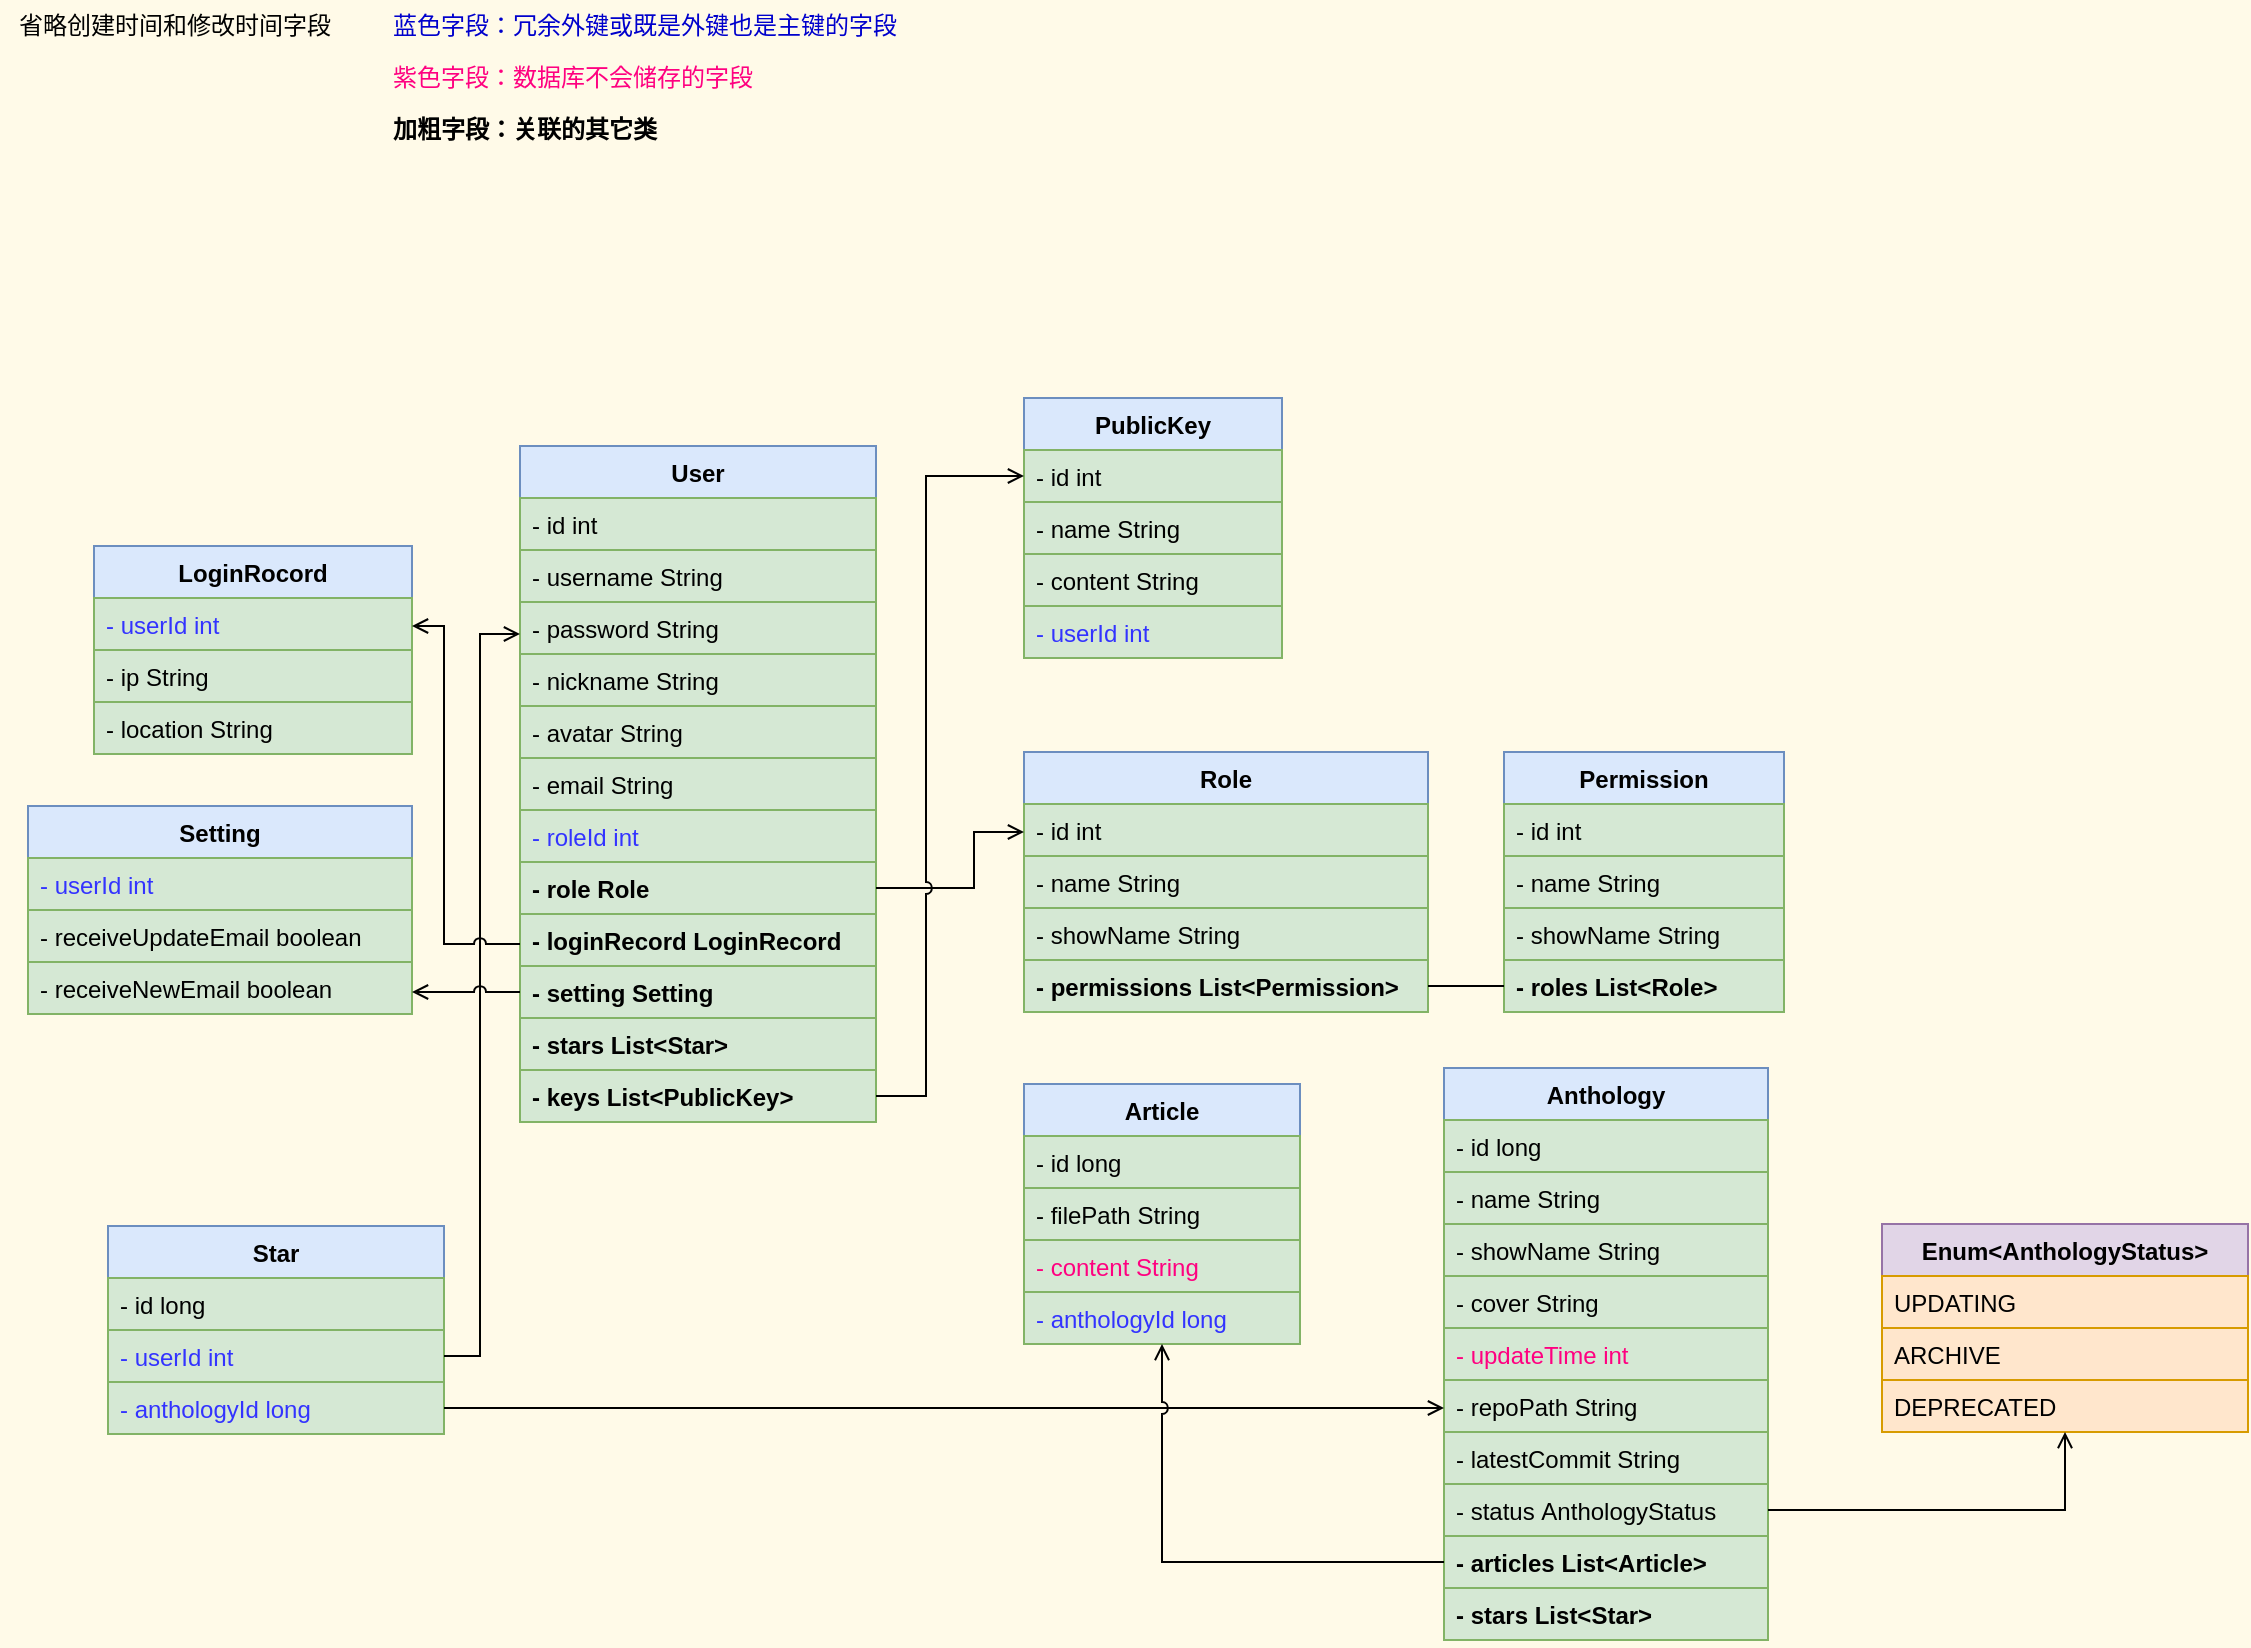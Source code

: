 <mxfile compressed="true" version="24.7.5" pages="2"><diagram id="wILxJ-nRCRIIZ3_zf6oz" name="Java类图"><mxGraphModel dx="1219" dy="878" grid="0" gridSize="10" guides="1" tooltips="1" connect="1" arrows="1" fold="1" page="0" pageScale="1" pageWidth="827" pageHeight="1169" background="#FFFAE8" math="0" shadow="0"><root><mxCell id="0"/><mxCell id="1" parent="0"/><mxCell id="WRO1GQqFH-MKX0ff_sbG-9" value="User" style="swimlane;fontStyle=1;align=center;verticalAlign=top;childLayout=stackLayout;horizontal=1;startSize=26;horizontalStack=0;resizeParent=1;resizeParentMax=0;resizeLast=0;collapsible=1;marginBottom=0;fillColor=#dae8fc;strokeColor=#6c8ebf;" parent="1" vertex="1"><mxGeometry x="249" y="126" width="178" height="338" as="geometry"/></mxCell><mxCell id="WRO1GQqFH-MKX0ff_sbG-10" value="- id int" style="text;strokeColor=#82b366;fillColor=#d5e8d4;align=left;verticalAlign=top;spacingLeft=4;spacingRight=4;overflow=hidden;rotatable=0;points=[[0,0.5],[1,0.5]];portConstraint=eastwest;" parent="WRO1GQqFH-MKX0ff_sbG-9" vertex="1"><mxGeometry y="26" width="178" height="26" as="geometry"/></mxCell><mxCell id="WRO1GQqFH-MKX0ff_sbG-12" value="- username String" style="text;strokeColor=#82b366;fillColor=#d5e8d4;align=left;verticalAlign=top;spacingLeft=4;spacingRight=4;overflow=hidden;rotatable=0;points=[[0,0.5],[1,0.5]];portConstraint=eastwest;" parent="WRO1GQqFH-MKX0ff_sbG-9" vertex="1"><mxGeometry y="52" width="178" height="26" as="geometry"/></mxCell><mxCell id="EvGXJdS2gnssmOcRnPen-53" value="- password String" style="text;strokeColor=#82b366;fillColor=#d5e8d4;align=left;verticalAlign=top;spacingLeft=4;spacingRight=4;overflow=hidden;rotatable=0;points=[[0,0.5],[1,0.5]];portConstraint=eastwest;" parent="WRO1GQqFH-MKX0ff_sbG-9" vertex="1"><mxGeometry y="78" width="178" height="26" as="geometry"/></mxCell><mxCell id="WRO1GQqFH-MKX0ff_sbG-14" value="- nickname String" style="text;strokeColor=#82b366;fillColor=#d5e8d4;align=left;verticalAlign=top;spacingLeft=4;spacingRight=4;overflow=hidden;rotatable=0;points=[[0,0.5],[1,0.5]];portConstraint=eastwest;" parent="WRO1GQqFH-MKX0ff_sbG-9" vertex="1"><mxGeometry y="104" width="178" height="26" as="geometry"/></mxCell><mxCell id="WRO1GQqFH-MKX0ff_sbG-13" value="- avatar String" style="text;strokeColor=#82b366;fillColor=#d5e8d4;align=left;verticalAlign=top;spacingLeft=4;spacingRight=4;overflow=hidden;rotatable=0;points=[[0,0.5],[1,0.5]];portConstraint=eastwest;" parent="WRO1GQqFH-MKX0ff_sbG-9" vertex="1"><mxGeometry y="130" width="178" height="26" as="geometry"/></mxCell><mxCell id="EvGXJdS2gnssmOcRnPen-19" value="- email String" style="text;strokeColor=#82b366;fillColor=#d5e8d4;align=left;verticalAlign=top;spacingLeft=4;spacingRight=4;overflow=hidden;rotatable=0;points=[[0,0.5],[1,0.5]];portConstraint=eastwest;" parent="WRO1GQqFH-MKX0ff_sbG-9" vertex="1"><mxGeometry y="156" width="178" height="26" as="geometry"/></mxCell><mxCell id="KLJNdqRSE8lyybEIYf_4-9" value="- roleId int" style="text;strokeColor=#82b366;fillColor=#d5e8d4;align=left;verticalAlign=top;spacingLeft=4;spacingRight=4;overflow=hidden;rotatable=0;points=[[0,0.5],[1,0.5]];portConstraint=eastwest;fontColor=#3333FF;" parent="WRO1GQqFH-MKX0ff_sbG-9" vertex="1"><mxGeometry y="182" width="178" height="26" as="geometry"/></mxCell><mxCell id="WRO1GQqFH-MKX0ff_sbG-15" value="- role Role" style="text;strokeColor=#82b366;fillColor=#d5e8d4;align=left;verticalAlign=top;spacingLeft=4;spacingRight=4;overflow=hidden;rotatable=0;points=[[0,0.5],[1,0.5]];portConstraint=eastwest;fontStyle=1" parent="WRO1GQqFH-MKX0ff_sbG-9" vertex="1"><mxGeometry y="208" width="178" height="26" as="geometry"/></mxCell><mxCell id="KLJNdqRSE8lyybEIYf_4-7" value="- loginRecord LoginRecord" style="text;strokeColor=#82b366;fillColor=#d5e8d4;align=left;verticalAlign=top;spacingLeft=4;spacingRight=4;overflow=hidden;rotatable=0;points=[[0,0.5],[1,0.5]];portConstraint=eastwest;fontStyle=1" parent="WRO1GQqFH-MKX0ff_sbG-9" vertex="1"><mxGeometry y="234" width="178" height="26" as="geometry"/></mxCell><mxCell id="-3vvD8Rm2TfHry4j1YMg-6" value="- setting Setting" style="text;strokeColor=#82b366;fillColor=#d5e8d4;align=left;verticalAlign=top;spacingLeft=4;spacingRight=4;overflow=hidden;rotatable=0;points=[[0,0.5],[1,0.5]];portConstraint=eastwest;fontStyle=1" parent="WRO1GQqFH-MKX0ff_sbG-9" vertex="1"><mxGeometry y="260" width="178" height="26" as="geometry"/></mxCell><mxCell id="KLJNdqRSE8lyybEIYf_4-10" value="- stars List&lt;Star&gt;" style="text;strokeColor=#82b366;fillColor=#d5e8d4;align=left;verticalAlign=top;spacingLeft=4;spacingRight=4;overflow=hidden;rotatable=0;points=[[0,0.5],[1,0.5]];portConstraint=eastwest;fontStyle=1" parent="WRO1GQqFH-MKX0ff_sbG-9" vertex="1"><mxGeometry y="286" width="178" height="26" as="geometry"/></mxCell><mxCell id="Ed-mFehh7UW_au2QXCKi-1" value="- keys List&lt;PublicKey&gt;" style="text;strokeColor=#82b366;fillColor=#d5e8d4;align=left;verticalAlign=top;spacingLeft=4;spacingRight=4;overflow=hidden;rotatable=0;points=[[0,0.5],[1,0.5]];portConstraint=eastwest;fontStyle=1" parent="WRO1GQqFH-MKX0ff_sbG-9" vertex="1"><mxGeometry y="312" width="178" height="26" as="geometry"/></mxCell><mxCell id="EvGXJdS2gnssmOcRnPen-2" value="Role" style="swimlane;fontStyle=1;align=center;verticalAlign=top;childLayout=stackLayout;horizontal=1;startSize=26;horizontalStack=0;resizeParent=1;resizeParentMax=0;resizeLast=0;collapsible=1;marginBottom=0;fillColor=#dae8fc;strokeColor=#6c8ebf;fontColor=#000000;" parent="1" vertex="1"><mxGeometry x="501" y="279" width="202" height="130" as="geometry"/></mxCell><mxCell id="EvGXJdS2gnssmOcRnPen-3" value="- id int" style="text;strokeColor=#82b366;fillColor=#d5e8d4;align=left;verticalAlign=top;spacingLeft=4;spacingRight=4;overflow=hidden;rotatable=0;points=[[0,0.5],[1,0.5]];portConstraint=eastwest;fontColor=#000000;" parent="EvGXJdS2gnssmOcRnPen-2" vertex="1"><mxGeometry y="26" width="202" height="26" as="geometry"/></mxCell><mxCell id="EvGXJdS2gnssmOcRnPen-4" value="- name String" style="text;strokeColor=#82b366;fillColor=#d5e8d4;align=left;verticalAlign=top;spacingLeft=4;spacingRight=4;overflow=hidden;rotatable=0;points=[[0,0.5],[1,0.5]];portConstraint=eastwest;fontColor=#000000;" parent="EvGXJdS2gnssmOcRnPen-2" vertex="1"><mxGeometry y="52" width="202" height="26" as="geometry"/></mxCell><mxCell id="2Uml_MnLq0i4C8X55gZZ-1" value="- showName String" style="text;strokeColor=#82b366;fillColor=#d5e8d4;align=left;verticalAlign=top;spacingLeft=4;spacingRight=4;overflow=hidden;rotatable=0;points=[[0,0.5],[1,0.5]];portConstraint=eastwest;fontColor=#000000;" parent="EvGXJdS2gnssmOcRnPen-2" vertex="1"><mxGeometry y="78" width="202" height="26" as="geometry"/></mxCell><mxCell id="EvGXJdS2gnssmOcRnPen-16" value="- permissions List&lt;Permission&gt;" style="text;strokeColor=#82b366;fillColor=#d5e8d4;align=left;verticalAlign=top;spacingLeft=4;spacingRight=4;overflow=hidden;rotatable=0;points=[[0,0.5],[1,0.5]];portConstraint=eastwest;fontColor=#000000;fontStyle=1" parent="EvGXJdS2gnssmOcRnPen-2" vertex="1"><mxGeometry y="104" width="202" height="26" as="geometry"/></mxCell><mxCell id="EvGXJdS2gnssmOcRnPen-9" value="Permission" style="swimlane;fontStyle=1;align=center;verticalAlign=top;childLayout=stackLayout;horizontal=1;startSize=26;horizontalStack=0;resizeParent=1;resizeParentMax=0;resizeLast=0;collapsible=1;marginBottom=0;fillColor=#dae8fc;strokeColor=#6c8ebf;fontColor=#000000;" parent="1" vertex="1"><mxGeometry x="741" y="279" width="140" height="130" as="geometry"/></mxCell><mxCell id="EvGXJdS2gnssmOcRnPen-10" value="- id int" style="text;strokeColor=#82b366;fillColor=#d5e8d4;align=left;verticalAlign=top;spacingLeft=4;spacingRight=4;overflow=hidden;rotatable=0;points=[[0,0.5],[1,0.5]];portConstraint=eastwest;fontColor=#000000;" parent="EvGXJdS2gnssmOcRnPen-9" vertex="1"><mxGeometry y="26" width="140" height="26" as="geometry"/></mxCell><mxCell id="EvGXJdS2gnssmOcRnPen-11" value="- name String" style="text;strokeColor=#82b366;fillColor=#d5e8d4;align=left;verticalAlign=top;spacingLeft=4;spacingRight=4;overflow=hidden;rotatable=0;points=[[0,0.5],[1,0.5]];portConstraint=eastwest;fontColor=#000000;" parent="EvGXJdS2gnssmOcRnPen-9" vertex="1"><mxGeometry y="52" width="140" height="26" as="geometry"/></mxCell><mxCell id="2Uml_MnLq0i4C8X55gZZ-2" value="- showName String" style="text;strokeColor=#82b366;fillColor=#d5e8d4;align=left;verticalAlign=top;spacingLeft=4;spacingRight=4;overflow=hidden;rotatable=0;points=[[0,0.5],[1,0.5]];portConstraint=eastwest;fontColor=#000000;" parent="EvGXJdS2gnssmOcRnPen-9" vertex="1"><mxGeometry y="78" width="140" height="26" as="geometry"/></mxCell><mxCell id="EvGXJdS2gnssmOcRnPen-14" value="- roles List&lt;Role&gt;" style="text;strokeColor=#82b366;fillColor=#d5e8d4;align=left;verticalAlign=top;spacingLeft=4;spacingRight=4;overflow=hidden;rotatable=0;points=[[0,0.5],[1,0.5]];portConstraint=eastwest;fontColor=#000000;fontStyle=1" parent="EvGXJdS2gnssmOcRnPen-9" vertex="1"><mxGeometry y="104" width="140" height="26" as="geometry"/></mxCell><mxCell id="EvGXJdS2gnssmOcRnPen-17" style="edgeStyle=orthogonalEdgeStyle;rounded=0;orthogonalLoop=1;jettySize=auto;html=1;exitX=1;exitY=0.5;exitDx=0;exitDy=0;strokeColor=#000000;endArrow=open;endFill=0;" parent="1" source="WRO1GQqFH-MKX0ff_sbG-15" target="EvGXJdS2gnssmOcRnPen-2" edge="1"><mxGeometry relative="1" as="geometry"><Array as="points"><mxPoint x="476" y="347"/><mxPoint x="476" y="319"/></Array></mxGeometry></mxCell><mxCell id="EvGXJdS2gnssmOcRnPen-18" style="edgeStyle=orthogonalEdgeStyle;rounded=0;orthogonalLoop=1;jettySize=auto;html=1;endArrow=none;endFill=0;fontColor=#000000;strokeColor=#000000;" parent="1" source="EvGXJdS2gnssmOcRnPen-16" target="EvGXJdS2gnssmOcRnPen-14" edge="1"><mxGeometry relative="1" as="geometry"><Array as="points"/></mxGeometry></mxCell><mxCell id="EvGXJdS2gnssmOcRnPen-20" value="Article" style="swimlane;fontStyle=1;align=center;verticalAlign=top;childLayout=stackLayout;horizontal=1;startSize=26;horizontalStack=0;resizeParent=1;resizeParentMax=0;resizeLast=0;collapsible=1;marginBottom=0;fillColor=#dae8fc;strokeColor=#6c8ebf;fontColor=#000000;" parent="1" vertex="1"><mxGeometry x="501" y="445" width="138" height="130" as="geometry"/></mxCell><mxCell id="EvGXJdS2gnssmOcRnPen-21" value="- id long" style="text;strokeColor=#82b366;fillColor=#d5e8d4;align=left;verticalAlign=top;spacingLeft=4;spacingRight=4;overflow=hidden;rotatable=0;points=[[0,0.5],[1,0.5]];portConstraint=eastwest;fontColor=#000000;" parent="EvGXJdS2gnssmOcRnPen-20" vertex="1"><mxGeometry y="26" width="138" height="26" as="geometry"/></mxCell><mxCell id="EvGXJdS2gnssmOcRnPen-29" value="- filePath String" style="text;strokeColor=#82b366;fillColor=#d5e8d4;align=left;verticalAlign=top;spacingLeft=4;spacingRight=4;overflow=hidden;rotatable=0;points=[[0,0.5],[1,0.5]];portConstraint=eastwest;fontColor=#000000;" parent="EvGXJdS2gnssmOcRnPen-20" vertex="1"><mxGeometry y="52" width="138" height="26" as="geometry"/></mxCell><mxCell id="EvGXJdS2gnssmOcRnPen-54" value="- content String" style="text;strokeColor=#82b366;fillColor=#d5e8d4;align=left;verticalAlign=top;spacingLeft=4;spacingRight=4;overflow=hidden;rotatable=0;points=[[0,0.5],[1,0.5]];portConstraint=eastwest;fontColor=#FF0080;" parent="EvGXJdS2gnssmOcRnPen-20" vertex="1"><mxGeometry y="78" width="138" height="26" as="geometry"/></mxCell><mxCell id="KLJNdqRSE8lyybEIYf_4-14" value="- anthologyId long" style="text;strokeColor=#82b366;fillColor=#d5e8d4;align=left;verticalAlign=top;spacingLeft=4;spacingRight=4;overflow=hidden;rotatable=0;points=[[0,0.5],[1,0.5]];portConstraint=eastwest;fontColor=#3333FF;" parent="EvGXJdS2gnssmOcRnPen-20" vertex="1"><mxGeometry y="104" width="138" height="26" as="geometry"/></mxCell><mxCell id="EvGXJdS2gnssmOcRnPen-31" value="Anthology" style="swimlane;fontStyle=1;align=center;verticalAlign=top;childLayout=stackLayout;horizontal=1;startSize=26;horizontalStack=0;resizeParent=1;resizeParentMax=0;resizeLast=0;collapsible=1;marginBottom=0;fillColor=#dae8fc;strokeColor=#6c8ebf;fontColor=#000000;" parent="1" vertex="1"><mxGeometry x="711" y="437" width="162" height="286" as="geometry"/></mxCell><mxCell id="EvGXJdS2gnssmOcRnPen-32" value="- id long" style="text;strokeColor=#82b366;fillColor=#d5e8d4;align=left;verticalAlign=top;spacingLeft=4;spacingRight=4;overflow=hidden;rotatable=0;points=[[0,0.5],[1,0.5]];portConstraint=eastwest;fontColor=#000000;" parent="EvGXJdS2gnssmOcRnPen-31" vertex="1"><mxGeometry y="26" width="162" height="26" as="geometry"/></mxCell><mxCell id="EvGXJdS2gnssmOcRnPen-33" value="- name String" style="text;strokeColor=#82b366;fillColor=#d5e8d4;align=left;verticalAlign=top;spacingLeft=4;spacingRight=4;overflow=hidden;rotatable=0;points=[[0,0.5],[1,0.5]];portConstraint=eastwest;fontColor=#000000;" parent="EvGXJdS2gnssmOcRnPen-31" vertex="1"><mxGeometry y="52" width="162" height="26" as="geometry"/></mxCell><mxCell id="NV3eIGNlk2f-MBtnMCLc-1" value="- showName String" style="text;strokeColor=#82b366;fillColor=#d5e8d4;align=left;verticalAlign=top;spacingLeft=4;spacingRight=4;overflow=hidden;rotatable=0;points=[[0,0.5],[1,0.5]];portConstraint=eastwest;fontColor=#000000;" parent="EvGXJdS2gnssmOcRnPen-31" vertex="1"><mxGeometry y="78" width="162" height="26" as="geometry"/></mxCell><mxCell id="iXWzoQddc1kPVXcZnfXH-1" value="- cover String" style="text;strokeColor=#82b366;fillColor=#d5e8d4;align=left;verticalAlign=top;spacingLeft=4;spacingRight=4;overflow=hidden;rotatable=0;points=[[0,0.5],[1,0.5]];portConstraint=eastwest;fontColor=#000000;" parent="EvGXJdS2gnssmOcRnPen-31" vertex="1"><mxGeometry y="104" width="162" height="26" as="geometry"/></mxCell><mxCell id="INj5p5lKH3iqRu2ESQi--1" value="- updateTime int" style="text;strokeColor=#82b366;fillColor=#d5e8d4;align=left;verticalAlign=top;spacingLeft=4;spacingRight=4;overflow=hidden;rotatable=0;points=[[0,0.5],[1,0.5]];portConstraint=eastwest;fontColor=#FF0080;" parent="EvGXJdS2gnssmOcRnPen-31" vertex="1"><mxGeometry y="130" width="162" height="26" as="geometry"/></mxCell><mxCell id="EvGXJdS2gnssmOcRnPen-34" value="- repoPath String" style="text;strokeColor=#82b366;fillColor=#d5e8d4;align=left;verticalAlign=top;spacingLeft=4;spacingRight=4;overflow=hidden;rotatable=0;points=[[0,0.5],[1,0.5]];portConstraint=eastwest;fontColor=#000000;" parent="EvGXJdS2gnssmOcRnPen-31" vertex="1"><mxGeometry y="156" width="162" height="26" as="geometry"/></mxCell><mxCell id="EvGXJdS2gnssmOcRnPen-35" value="- latestCommit String" style="text;strokeColor=#82b366;fillColor=#d5e8d4;align=left;verticalAlign=top;spacingLeft=4;spacingRight=4;overflow=hidden;rotatable=0;points=[[0,0.5],[1,0.5]];portConstraint=eastwest;fontColor=#000000;" parent="EvGXJdS2gnssmOcRnPen-31" vertex="1"><mxGeometry y="182" width="162" height="26" as="geometry"/></mxCell><mxCell id="jPBst0sOSOhjtiy_MQ_L-12" value="- status AnthologyStatus" style="text;strokeColor=#82b366;fillColor=#d5e8d4;align=left;verticalAlign=top;spacingLeft=4;spacingRight=4;overflow=hidden;rotatable=0;points=[[0,0.5],[1,0.5]];portConstraint=eastwest;fontColor=#000000;" parent="EvGXJdS2gnssmOcRnPen-31" vertex="1"><mxGeometry y="208" width="162" height="26" as="geometry"/></mxCell><mxCell id="KLJNdqRSE8lyybEIYf_4-12" value="- articles List&lt;Article&gt;" style="text;strokeColor=#82b366;fillColor=#d5e8d4;align=left;verticalAlign=top;spacingLeft=4;spacingRight=4;overflow=hidden;rotatable=0;points=[[0,0.5],[1,0.5]];portConstraint=eastwest;fontColor=#000000;fontStyle=1" parent="EvGXJdS2gnssmOcRnPen-31" vertex="1"><mxGeometry y="234" width="162" height="26" as="geometry"/></mxCell><mxCell id="4aae1YD0zZjsip9Nwrtk-1" value="- stars List&lt;Star&gt;" style="text;strokeColor=#82b366;fillColor=#d5e8d4;align=left;verticalAlign=top;spacingLeft=4;spacingRight=4;overflow=hidden;rotatable=0;points=[[0,0.5],[1,0.5]];portConstraint=eastwest;fontStyle=1" vertex="1" parent="EvGXJdS2gnssmOcRnPen-31"><mxGeometry y="260" width="162" height="26" as="geometry"/></mxCell><mxCell id="WLKRW--15k-EWWXqYnvJ-45" value="PublicKey" style="swimlane;fontStyle=1;align=center;verticalAlign=top;childLayout=stackLayout;horizontal=1;startSize=26;horizontalStack=0;resizeParent=1;resizeParentMax=0;resizeLast=0;collapsible=1;marginBottom=0;fillColor=#dae8fc;strokeColor=#6c8ebf;fontColor=#000000;" parent="1" vertex="1"><mxGeometry x="501" y="102" width="129" height="130" as="geometry"/></mxCell><mxCell id="zAWUf8UN9SUxEkpiSUoT-4" value="- id int" style="text;strokeColor=#82b366;fillColor=#d5e8d4;align=left;verticalAlign=top;spacingLeft=4;spacingRight=4;overflow=hidden;rotatable=0;points=[[0,0.5],[1,0.5]];portConstraint=eastwest;fontColor=#000000;" parent="WLKRW--15k-EWWXqYnvJ-45" vertex="1"><mxGeometry y="26" width="129" height="26" as="geometry"/></mxCell><mxCell id="XgzPMvWezWXq5Q7b9kTN-1" value="- name String" style="text;strokeColor=#82b366;fillColor=#d5e8d4;align=left;verticalAlign=top;spacingLeft=4;spacingRight=4;overflow=hidden;rotatable=0;points=[[0,0.5],[1,0.5]];portConstraint=eastwest;fontColor=#000000;" vertex="1" parent="WLKRW--15k-EWWXqYnvJ-45"><mxGeometry y="52" width="129" height="26" as="geometry"/></mxCell><mxCell id="WLKRW--15k-EWWXqYnvJ-50" value="- content String" style="text;strokeColor=#82b366;fillColor=#d5e8d4;align=left;verticalAlign=top;spacingLeft=4;spacingRight=4;overflow=hidden;rotatable=0;points=[[0,0.5],[1,0.5]];portConstraint=eastwest;fontColor=#000000;" parent="WLKRW--15k-EWWXqYnvJ-45" vertex="1"><mxGeometry y="78" width="129" height="26" as="geometry"/></mxCell><mxCell id="WLKRW--15k-EWWXqYnvJ-46" value="- userId int" style="text;strokeColor=#82b366;fillColor=#d5e8d4;align=left;verticalAlign=top;spacingLeft=4;spacingRight=4;overflow=hidden;rotatable=0;points=[[0,0.5],[1,0.5]];portConstraint=eastwest;fontColor=#3333FF;" parent="WLKRW--15k-EWWXqYnvJ-45" vertex="1"><mxGeometry y="104" width="129" height="26" as="geometry"/></mxCell><mxCell id="S6ZEdvKxkXjEGz55FUWK-1" value="Star" style="swimlane;fontStyle=1;align=center;verticalAlign=top;childLayout=stackLayout;horizontal=1;startSize=26;horizontalStack=0;resizeParent=1;resizeParentMax=0;resizeLast=0;collapsible=1;marginBottom=0;fillColor=#dae8fc;strokeColor=#6c8ebf;" parent="1" vertex="1"><mxGeometry x="43" y="516" width="168" height="104" as="geometry"/></mxCell><mxCell id="S6ZEdvKxkXjEGz55FUWK-2" value="- id long" style="text;strokeColor=#82b366;fillColor=#d5e8d4;align=left;verticalAlign=top;spacingLeft=4;spacingRight=4;overflow=hidden;rotatable=0;points=[[0,0.5],[1,0.5]];portConstraint=eastwest;" parent="S6ZEdvKxkXjEGz55FUWK-1" vertex="1"><mxGeometry y="26" width="168" height="26" as="geometry"/></mxCell><mxCell id="S6ZEdvKxkXjEGz55FUWK-3" value="- userId int" style="text;strokeColor=#82b366;fillColor=#d5e8d4;align=left;verticalAlign=top;spacingLeft=4;spacingRight=4;overflow=hidden;rotatable=0;points=[[0,0.5],[1,0.5]];portConstraint=eastwest;fontColor=#3333FF;" parent="S6ZEdvKxkXjEGz55FUWK-1" vertex="1"><mxGeometry y="52" width="168" height="26" as="geometry"/></mxCell><mxCell id="S6ZEdvKxkXjEGz55FUWK-6" value="- anthologyId long" style="text;strokeColor=#82b366;fillColor=#d5e8d4;align=left;verticalAlign=top;spacingLeft=4;spacingRight=4;overflow=hidden;rotatable=0;points=[[0,0.5],[1,0.5]];portConstraint=eastwest;fontColor=#3333FF;" parent="S6ZEdvKxkXjEGz55FUWK-1" vertex="1"><mxGeometry y="78" width="168" height="26" as="geometry"/></mxCell><mxCell id="S6ZEdvKxkXjEGz55FUWK-7" style="edgeStyle=orthogonalEdgeStyle;rounded=0;orthogonalLoop=1;jettySize=auto;html=1;exitX=1;exitY=0.5;exitDx=0;exitDy=0;strokeColor=#000000;fontColor=#000000;endArrow=open;endFill=0;jumpStyle=arc;" parent="1" source="S6ZEdvKxkXjEGz55FUWK-3" target="WRO1GQqFH-MKX0ff_sbG-9" edge="1"><mxGeometry relative="1" as="geometry"><Array as="points"><mxPoint x="229" y="581"/><mxPoint x="229" y="220"/></Array></mxGeometry></mxCell><mxCell id="S6ZEdvKxkXjEGz55FUWK-8" style="edgeStyle=orthogonalEdgeStyle;rounded=0;orthogonalLoop=1;jettySize=auto;html=1;exitX=1;exitY=0.5;exitDx=0;exitDy=0;strokeColor=#000000;endArrow=open;endFill=0;" parent="1" source="S6ZEdvKxkXjEGz55FUWK-6" target="EvGXJdS2gnssmOcRnPen-31" edge="1"><mxGeometry relative="1" as="geometry"><Array as="points"><mxPoint x="561" y="607"/><mxPoint x="561" y="607"/></Array></mxGeometry></mxCell><mxCell id="-3vvD8Rm2TfHry4j1YMg-2" value="Setting" style="swimlane;fontStyle=1;align=center;verticalAlign=top;childLayout=stackLayout;horizontal=1;startSize=26;horizontalStack=0;resizeParent=1;resizeParentMax=0;resizeLast=0;collapsible=1;marginBottom=0;fillColor=#dae8fc;strokeColor=#6c8ebf;" parent="1" vertex="1"><mxGeometry x="3" y="306" width="192" height="104" as="geometry"/></mxCell><mxCell id="-3vvD8Rm2TfHry4j1YMg-3" value="- userId int" style="text;strokeColor=#82b366;fillColor=#d5e8d4;align=left;verticalAlign=top;spacingLeft=4;spacingRight=4;overflow=hidden;rotatable=0;points=[[0,0.5],[1,0.5]];portConstraint=eastwest;fontColor=#3333FF;" parent="-3vvD8Rm2TfHry4j1YMg-2" vertex="1"><mxGeometry y="26" width="192" height="26" as="geometry"/></mxCell><mxCell id="-3vvD8Rm2TfHry4j1YMg-8" value="- receiveUpdateEmail boolean" style="text;strokeColor=#82b366;fillColor=#d5e8d4;align=left;verticalAlign=top;spacingLeft=4;spacingRight=4;overflow=hidden;rotatable=0;points=[[0,0.5],[1,0.5]];portConstraint=eastwest;" parent="-3vvD8Rm2TfHry4j1YMg-2" vertex="1"><mxGeometry y="52" width="192" height="26" as="geometry"/></mxCell><mxCell id="k8gp6Hoa-KS5ZbWZ8qMf-1" value="- receiveNewEmail boolean" style="text;strokeColor=#82b366;fillColor=#d5e8d4;align=left;verticalAlign=top;spacingLeft=4;spacingRight=4;overflow=hidden;rotatable=0;points=[[0,0.5],[1,0.5]];portConstraint=eastwest;" parent="-3vvD8Rm2TfHry4j1YMg-2" vertex="1"><mxGeometry y="78" width="192" height="26" as="geometry"/></mxCell><mxCell id="-3vvD8Rm2TfHry4j1YMg-7" style="edgeStyle=orthogonalEdgeStyle;rounded=0;orthogonalLoop=1;jettySize=auto;html=1;strokeColor=#000000;endArrow=open;endFill=0;jumpStyle=arc;" parent="1" source="-3vvD8Rm2TfHry4j1YMg-6" target="-3vvD8Rm2TfHry4j1YMg-2" edge="1"><mxGeometry relative="1" as="geometry"><Array as="points"><mxPoint x="206" y="399"/><mxPoint x="206" y="399"/></Array></mxGeometry></mxCell><mxCell id="jPBst0sOSOhjtiy_MQ_L-6" value="Enum&lt;AnthologyStatus&gt;" style="swimlane;fontStyle=1;align=center;verticalAlign=top;childLayout=stackLayout;horizontal=1;startSize=26;horizontalStack=0;resizeParent=1;resizeParentMax=0;resizeLast=0;collapsible=1;marginBottom=0;fillColor=#e1d5e7;strokeColor=#9673a6;" parent="1" vertex="1"><mxGeometry x="930" y="515" width="183" height="104" as="geometry"/></mxCell><mxCell id="jPBst0sOSOhjtiy_MQ_L-9" value="UPDATING" style="text;strokeColor=#d79b00;fillColor=#ffe6cc;align=left;verticalAlign=top;spacingLeft=4;spacingRight=4;overflow=hidden;rotatable=0;points=[[0,0.5],[1,0.5]];portConstraint=eastwest;" parent="jPBst0sOSOhjtiy_MQ_L-6" vertex="1"><mxGeometry y="26" width="183" height="26" as="geometry"/></mxCell><mxCell id="jPBst0sOSOhjtiy_MQ_L-10" value="ARCHIVE" style="text;strokeColor=#d79b00;fillColor=#ffe6cc;align=left;verticalAlign=top;spacingLeft=4;spacingRight=4;overflow=hidden;rotatable=0;points=[[0,0.5],[1,0.5]];portConstraint=eastwest;" parent="jPBst0sOSOhjtiy_MQ_L-6" vertex="1"><mxGeometry y="52" width="183" height="26" as="geometry"/></mxCell><mxCell id="jPBst0sOSOhjtiy_MQ_L-11" value="DEPRECATED" style="text;strokeColor=#d79b00;fillColor=#ffe6cc;align=left;verticalAlign=top;spacingLeft=4;spacingRight=4;overflow=hidden;rotatable=0;points=[[0,0.5],[1,0.5]];portConstraint=eastwest;" parent="jPBst0sOSOhjtiy_MQ_L-6" vertex="1"><mxGeometry y="78" width="183" height="26" as="geometry"/></mxCell><mxCell id="7d5ItSO3eI78gVAEE1Ik-1" value="&lt;font color=&quot;#0000cc&quot;&gt;蓝色字段：冗余外键或既是外键也是主键的字段&lt;/font&gt;" style="text;html=1;align=center;verticalAlign=middle;resizable=0;points=[];autosize=1;strokeColor=none;fillColor=none;fontColor=#FF66B3;" parent="1" vertex="1"><mxGeometry x="176" y="-97" width="270" height="26" as="geometry"/></mxCell><mxCell id="7d5ItSO3eI78gVAEE1Ik-2" style="edgeStyle=orthogonalEdgeStyle;rounded=0;orthogonalLoop=1;jettySize=auto;html=1;endArrow=open;endFill=0;" parent="1" source="jPBst0sOSOhjtiy_MQ_L-12" target="jPBst0sOSOhjtiy_MQ_L-6" edge="1"><mxGeometry relative="1" as="geometry"/></mxCell><mxCell id="zAWUf8UN9SUxEkpiSUoT-1" value="&lt;font&gt;紫色字段：数据库不会储存的字段&lt;/font&gt;" style="text;html=1;align=center;verticalAlign=middle;resizable=0;points=[];autosize=1;strokeColor=none;fillColor=none;fontColor=#FF0080;" parent="1" vertex="1"><mxGeometry x="176" y="-71" width="198" height="26" as="geometry"/></mxCell><mxCell id="zAWUf8UN9SUxEkpiSUoT-2" value="&lt;font&gt;省略创建时间和修改时间字段&lt;/font&gt;" style="text;html=1;align=center;verticalAlign=middle;resizable=0;points=[];autosize=1;strokeColor=none;fillColor=none;fontColor=#000000;" parent="1" vertex="1"><mxGeometry x="-11" y="-97" width="174" height="26" as="geometry"/></mxCell><mxCell id="zAWUf8UN9SUxEkpiSUoT-3" value="&lt;font&gt;加粗字段：关联的其它类&lt;/font&gt;" style="text;html=1;align=center;verticalAlign=middle;resizable=0;points=[];autosize=1;strokeColor=none;fillColor=none;fontColor=#000000;fontStyle=1" parent="1" vertex="1"><mxGeometry x="176" y="-45" width="150" height="26" as="geometry"/></mxCell><mxCell id="KLJNdqRSE8lyybEIYf_4-3" value="LoginRocord" style="swimlane;fontStyle=1;align=center;verticalAlign=top;childLayout=stackLayout;horizontal=1;startSize=26;horizontalStack=0;resizeParent=1;resizeParentMax=0;resizeLast=0;collapsible=1;marginBottom=0;fillColor=#dae8fc;strokeColor=#6c8ebf;" parent="1" vertex="1"><mxGeometry x="36" y="176" width="159" height="104" as="geometry"/></mxCell><mxCell id="KLJNdqRSE8lyybEIYf_4-4" value="- userId int" style="text;strokeColor=#82b366;fillColor=#d5e8d4;align=left;verticalAlign=top;spacingLeft=4;spacingRight=4;overflow=hidden;rotatable=0;points=[[0,0.5],[1,0.5]];portConstraint=eastwest;fontColor=#3333FF;" parent="KLJNdqRSE8lyybEIYf_4-3" vertex="1"><mxGeometry y="26" width="159" height="26" as="geometry"/></mxCell><mxCell id="KLJNdqRSE8lyybEIYf_4-5" value="- ip String" style="text;strokeColor=#82b366;fillColor=#d5e8d4;align=left;verticalAlign=top;spacingLeft=4;spacingRight=4;overflow=hidden;rotatable=0;points=[[0,0.5],[1,0.5]];portConstraint=eastwest;" parent="KLJNdqRSE8lyybEIYf_4-3" vertex="1"><mxGeometry y="52" width="159" height="26" as="geometry"/></mxCell><mxCell id="KLJNdqRSE8lyybEIYf_4-6" value="- location String" style="text;strokeColor=#82b366;fillColor=#d5e8d4;align=left;verticalAlign=top;spacingLeft=4;spacingRight=4;overflow=hidden;rotatable=0;points=[[0,0.5],[1,0.5]];portConstraint=eastwest;" parent="KLJNdqRSE8lyybEIYf_4-3" vertex="1"><mxGeometry y="78" width="159" height="26" as="geometry"/></mxCell><mxCell id="KLJNdqRSE8lyybEIYf_4-8" style="edgeStyle=orthogonalEdgeStyle;shape=connector;rounded=0;jumpStyle=arc;orthogonalLoop=1;jettySize=auto;html=1;strokeColor=default;align=center;verticalAlign=middle;fontFamily=Helvetica;fontSize=11;fontColor=default;labelBackgroundColor=default;endArrow=open;endFill=0;" parent="1" source="KLJNdqRSE8lyybEIYf_4-7" target="KLJNdqRSE8lyybEIYf_4-3" edge="1"><mxGeometry relative="1" as="geometry"><Array as="points"><mxPoint x="211" y="375"/><mxPoint x="211" y="216"/></Array></mxGeometry></mxCell><mxCell id="KLJNdqRSE8lyybEIYf_4-13" style="edgeStyle=orthogonalEdgeStyle;shape=connector;rounded=0;jumpStyle=arc;orthogonalLoop=1;jettySize=auto;html=1;strokeColor=default;align=center;verticalAlign=middle;fontFamily=Helvetica;fontSize=11;fontColor=default;labelBackgroundColor=default;endArrow=open;endFill=0;" parent="1" source="KLJNdqRSE8lyybEIYf_4-12" target="EvGXJdS2gnssmOcRnPen-20" edge="1"><mxGeometry relative="1" as="geometry"/></mxCell><mxCell id="Ed-mFehh7UW_au2QXCKi-2" style="edgeStyle=orthogonalEdgeStyle;shape=connector;rounded=0;jumpStyle=arc;orthogonalLoop=1;jettySize=auto;html=1;strokeColor=default;align=center;verticalAlign=middle;fontFamily=Helvetica;fontSize=11;fontColor=default;labelBackgroundColor=default;endArrow=open;endFill=0;" parent="1" source="Ed-mFehh7UW_au2QXCKi-1" target="WLKRW--15k-EWWXqYnvJ-45" edge="1"><mxGeometry relative="1" as="geometry"><Array as="points"><mxPoint x="452" y="451"/><mxPoint x="452" y="141"/></Array></mxGeometry></mxCell></root></mxGraphModel></diagram><diagram id="JHanxzREZH7IJ0J7ykRV" name="数据库"><mxGraphModel dx="1834" dy="1236" grid="0" gridSize="10" guides="1" tooltips="1" connect="1" arrows="1" fold="1" page="0" pageScale="1" pageWidth="827" pageHeight="1169" background="#E3FFFC" math="0" shadow="0"><root><mxCell id="0"/><mxCell id="1" parent="0"/><mxCell id="LYIgKGGrVmpGQKhspQbY-1" value="user" style="swimlane;fontStyle=1;align=center;verticalAlign=top;childLayout=stackLayout;horizontal=1;startSize=26;horizontalStack=0;resizeParent=1;resizeParentMax=0;resizeLast=0;collapsible=1;marginBottom=0;fillColor=#e1d5e7;strokeColor=#000000;fontColor=#000000;" parent="1" vertex="1"><mxGeometry x="333" y="43" width="186" height="208" as="geometry"/></mxCell><mxCell id="LYIgKGGrVmpGQKhspQbY-2" value="- id int" style="text;strokeColor=#000000;fillColor=#fff2cc;align=left;verticalAlign=top;spacingLeft=4;spacingRight=4;overflow=hidden;rotatable=0;points=[[0,0.5],[1,0.5]];portConstraint=eastwest;fontColor=#000000;fontStyle=1" parent="LYIgKGGrVmpGQKhspQbY-1" vertex="1"><mxGeometry y="26" width="186" height="26" as="geometry"/></mxCell><mxCell id="LYIgKGGrVmpGQKhspQbY-3" value="- username varchar(16)" style="text;strokeColor=#000000;fillColor=#fff2cc;align=left;verticalAlign=top;spacingLeft=4;spacingRight=4;overflow=hidden;rotatable=0;points=[[0,0.5],[1,0.5]];portConstraint=eastwest;fontColor=#000000;" parent="LYIgKGGrVmpGQKhspQbY-1" vertex="1"><mxGeometry y="52" width="186" height="26" as="geometry"/></mxCell><mxCell id="LYIgKGGrVmpGQKhspQbY-4" value="- password varchar(64)" style="text;strokeColor=#000000;fillColor=#fff2cc;align=left;verticalAlign=top;spacingLeft=4;spacingRight=4;overflow=hidden;rotatable=0;points=[[0,0.5],[1,0.5]];portConstraint=eastwest;fontColor=#000000;" parent="LYIgKGGrVmpGQKhspQbY-1" vertex="1"><mxGeometry y="78" width="186" height="26" as="geometry"/></mxCell><mxCell id="LYIgKGGrVmpGQKhspQbY-5" value="- nickname varchar(32)" style="text;strokeColor=#000000;fillColor=#fff2cc;align=left;verticalAlign=top;spacingLeft=4;spacingRight=4;overflow=hidden;rotatable=0;points=[[0,0.5],[1,0.5]];portConstraint=eastwest;fontColor=#000000;" parent="LYIgKGGrVmpGQKhspQbY-1" vertex="1"><mxGeometry y="104" width="186" height="26" as="geometry"/></mxCell><mxCell id="LYIgKGGrVmpGQKhspQbY-6" value="- avatar varchar(1024)" style="text;strokeColor=#000000;fillColor=#fff2cc;align=left;verticalAlign=top;spacingLeft=4;spacingRight=4;overflow=hidden;rotatable=0;points=[[0,0.5],[1,0.5]];portConstraint=eastwest;fontColor=#000000;" parent="LYIgKGGrVmpGQKhspQbY-1" vertex="1"><mxGeometry y="130" width="186" height="26" as="geometry"/></mxCell><mxCell id="LYIgKGGrVmpGQKhspQbY-7" value="- email varchar(64)" style="text;strokeColor=#000000;fillColor=#fff2cc;align=left;verticalAlign=top;spacingLeft=4;spacingRight=4;overflow=hidden;rotatable=0;points=[[0,0.5],[1,0.5]];portConstraint=eastwest;fontColor=#000000;" parent="LYIgKGGrVmpGQKhspQbY-1" vertex="1"><mxGeometry y="156" width="186" height="26" as="geometry"/></mxCell><mxCell id="LYIgKGGrVmpGQKhspQbY-8" value="- role_id int" style="text;strokeColor=#000000;fillColor=#fff2cc;align=left;verticalAlign=top;spacingLeft=4;spacingRight=4;overflow=hidden;rotatable=0;points=[[0,0.5],[1,0.5]];portConstraint=eastwest;fontColor=#3333FF;" parent="LYIgKGGrVmpGQKhspQbY-1" vertex="1"><mxGeometry y="182" width="186" height="26" as="geometry"/></mxCell><mxCell id="r5CsMy7z81uoZ2NrsNFu-1" value="role" style="swimlane;fontStyle=1;align=center;verticalAlign=top;childLayout=stackLayout;horizontal=1;startSize=26;horizontalStack=0;resizeParent=1;resizeParentMax=0;resizeLast=0;collapsible=1;marginBottom=0;fillColor=#e1d5e7;strokeColor=#000000;fontColor=#000000;" parent="1" vertex="1"><mxGeometry x="562" y="25" width="160" height="104" as="geometry"/></mxCell><mxCell id="r5CsMy7z81uoZ2NrsNFu-2" value="- id int" style="text;strokeColor=#000000;fillColor=#fff2cc;align=left;verticalAlign=top;spacingLeft=4;spacingRight=4;overflow=hidden;rotatable=0;points=[[0,0.5],[1,0.5]];portConstraint=eastwest;fontColor=#000000;fontStyle=1" parent="r5CsMy7z81uoZ2NrsNFu-1" vertex="1"><mxGeometry y="26" width="160" height="26" as="geometry"/></mxCell><mxCell id="r5CsMy7z81uoZ2NrsNFu-3" value="- name varchar(32)" style="text;strokeColor=#000000;fillColor=#fff2cc;align=left;verticalAlign=top;spacingLeft=4;spacingRight=4;overflow=hidden;rotatable=0;points=[[0,0.5],[1,0.5]];portConstraint=eastwest;fontColor=#000000;" parent="r5CsMy7z81uoZ2NrsNFu-1" vertex="1"><mxGeometry y="52" width="160" height="26" as="geometry"/></mxCell><mxCell id="Ego-QDA6eMyUf-UU13vf-1" value="- show_name varchar(32)" style="text;strokeColor=#000000;fillColor=#fff2cc;align=left;verticalAlign=top;spacingLeft=4;spacingRight=4;overflow=hidden;rotatable=0;points=[[0,0.5],[1,0.5]];portConstraint=eastwest;fontColor=#000000;" parent="r5CsMy7z81uoZ2NrsNFu-1" vertex="1"><mxGeometry y="78" width="160" height="26" as="geometry"/></mxCell><mxCell id="r5CsMy7z81uoZ2NrsNFu-9" value="permission" style="swimlane;fontStyle=1;align=center;verticalAlign=top;childLayout=stackLayout;horizontal=1;startSize=26;horizontalStack=0;resizeParent=1;resizeParentMax=0;resizeLast=0;collapsible=1;marginBottom=0;fillColor=#e1d5e7;strokeColor=#000000;fontColor=#000000;" parent="1" vertex="1"><mxGeometry x="924" y="22" width="162" height="104" as="geometry"/></mxCell><mxCell id="r5CsMy7z81uoZ2NrsNFu-10" value="- id int" style="text;strokeColor=#000000;fillColor=#fff2cc;align=left;verticalAlign=top;spacingLeft=4;spacingRight=4;overflow=hidden;rotatable=0;points=[[0,0.5],[1,0.5]];portConstraint=eastwest;fontColor=#000000;fontStyle=1" parent="r5CsMy7z81uoZ2NrsNFu-9" vertex="1"><mxGeometry y="26" width="162" height="26" as="geometry"/></mxCell><mxCell id="r5CsMy7z81uoZ2NrsNFu-11" value="- name varchar(32)" style="text;strokeColor=#000000;fillColor=#fff2cc;align=left;verticalAlign=top;spacingLeft=4;spacingRight=4;overflow=hidden;rotatable=0;points=[[0,0.5],[1,0.5]];portConstraint=eastwest;fontColor=#000000;" parent="r5CsMy7z81uoZ2NrsNFu-9" vertex="1"><mxGeometry y="52" width="162" height="26" as="geometry"/></mxCell><mxCell id="Ego-QDA6eMyUf-UU13vf-2" value="- show_name varchar(32)" style="text;strokeColor=#000000;fillColor=#fff2cc;align=left;verticalAlign=top;spacingLeft=4;spacingRight=4;overflow=hidden;rotatable=0;points=[[0,0.5],[1,0.5]];portConstraint=eastwest;fontColor=#000000;" parent="r5CsMy7z81uoZ2NrsNFu-9" vertex="1"><mxGeometry y="78" width="162" height="26" as="geometry"/></mxCell><mxCell id="r5CsMy7z81uoZ2NrsNFu-12" value="role_permission" style="swimlane;fontStyle=1;align=center;verticalAlign=top;childLayout=stackLayout;horizontal=1;startSize=26;horizontalStack=0;resizeParent=1;resizeParentMax=0;resizeLast=0;collapsible=1;marginBottom=0;fillColor=#f8cecc;strokeColor=#000000;fontColor=#000000;" parent="1" vertex="1"><mxGeometry x="757" y="25" width="129" height="78" as="geometry"/></mxCell><mxCell id="r5CsMy7z81uoZ2NrsNFu-13" value="- role_id int" style="text;strokeColor=#000000;fillColor=#d5e8d4;align=left;verticalAlign=top;spacingLeft=4;spacingRight=4;overflow=hidden;rotatable=0;points=[[0,0.5],[1,0.5]];portConstraint=eastwest;fontColor=#FF0080;" parent="r5CsMy7z81uoZ2NrsNFu-12" vertex="1"><mxGeometry y="26" width="129" height="26" as="geometry"/></mxCell><mxCell id="r5CsMy7z81uoZ2NrsNFu-14" value="- permission_id int" style="text;strokeColor=#000000;fillColor=#d5e8d4;align=left;verticalAlign=top;spacingLeft=4;spacingRight=4;overflow=hidden;rotatable=0;points=[[0,0.5],[1,0.5]];portConstraint=eastwest;fontColor=#FF0080;" parent="r5CsMy7z81uoZ2NrsNFu-12" vertex="1"><mxGeometry y="52" width="129" height="26" as="geometry"/></mxCell><mxCell id="r5CsMy7z81uoZ2NrsNFu-17" style="edgeStyle=orthogonalEdgeStyle;rounded=0;orthogonalLoop=1;jettySize=auto;html=1;exitX=1;exitY=0.5;exitDx=0;exitDy=0;fontColor=#000000;endArrow=open;endFill=0;strokeColor=#000000;" parent="1" source="LYIgKGGrVmpGQKhspQbY-8" target="r5CsMy7z81uoZ2NrsNFu-2" edge="1"><mxGeometry relative="1" as="geometry"><Array as="points"><mxPoint x="541" y="244"/><mxPoint x="541" y="64"/></Array></mxGeometry></mxCell><mxCell id="r5CsMy7z81uoZ2NrsNFu-18" value="public_key" style="swimlane;fontStyle=1;align=center;verticalAlign=top;childLayout=stackLayout;horizontal=1;startSize=26;horizontalStack=0;resizeParent=1;resizeParentMax=0;resizeLast=0;collapsible=1;marginBottom=0;fillColor=#e1d5e7;strokeColor=#000000;fontColor=#000000;" parent="1" vertex="1"><mxGeometry x="89" y="194" width="152" height="130" as="geometry"/></mxCell><mxCell id="QGEhd7yUsRbz-mSxt5Jf-1" value="- id int" style="text;strokeColor=#000000;fillColor=#fff2cc;align=left;verticalAlign=top;spacingLeft=4;spacingRight=4;overflow=hidden;rotatable=0;points=[[0,0.5],[1,0.5]];portConstraint=eastwest;fontColor=#000000;fontStyle=1" parent="r5CsMy7z81uoZ2NrsNFu-18" vertex="1"><mxGeometry y="26" width="152" height="26" as="geometry"/></mxCell><mxCell id="B8Od35100DSWqHO2PMak-1" value="- name varchar(16)" style="text;strokeColor=#000000;fillColor=#fff2cc;align=left;verticalAlign=top;spacingLeft=4;spacingRight=4;overflow=hidden;rotatable=0;points=[[0,0.5],[1,0.5]];portConstraint=eastwest;fontColor=#000000;" parent="r5CsMy7z81uoZ2NrsNFu-18" vertex="1"><mxGeometry y="52" width="152" height="26" as="geometry"/></mxCell><mxCell id="VRDM8QAA5_BZaeT1sZUb-2" value="- content varchar(1024)" style="text;strokeColor=#000000;fillColor=#fff2cc;align=left;verticalAlign=top;spacingLeft=4;spacingRight=4;overflow=hidden;rotatable=0;points=[[0,0.5],[1,0.5]];portConstraint=eastwest;fontColor=#000000;" parent="r5CsMy7z81uoZ2NrsNFu-18" vertex="1"><mxGeometry y="78" width="152" height="26" as="geometry"/></mxCell><mxCell id="r5CsMy7z81uoZ2NrsNFu-21" value="- user_id int" style="text;strokeColor=#000000;fillColor=#fff2cc;align=left;verticalAlign=top;spacingLeft=4;spacingRight=4;overflow=hidden;rotatable=0;points=[[0,0.5],[1,0.5]];portConstraint=eastwest;fontColor=#3333FF;" parent="r5CsMy7z81uoZ2NrsNFu-18" vertex="1"><mxGeometry y="104" width="152" height="26" as="geometry"/></mxCell><mxCell id="r5CsMy7z81uoZ2NrsNFu-24" value="article" style="swimlane;fontStyle=1;align=center;verticalAlign=top;childLayout=stackLayout;horizontal=1;startSize=26;horizontalStack=0;resizeParent=1;resizeParentMax=0;resizeLast=0;collapsible=1;marginBottom=0;fillColor=#e1d5e7;strokeColor=#000000;fontColor=#000000;" parent="1" vertex="1"><mxGeometry x="331" y="332" width="163" height="104" as="geometry"/></mxCell><mxCell id="r5CsMy7z81uoZ2NrsNFu-25" value="- id bigint" style="text;strokeColor=#000000;fillColor=#fff2cc;align=left;verticalAlign=top;spacingLeft=4;spacingRight=4;overflow=hidden;rotatable=0;points=[[0,0.5],[1,0.5]];portConstraint=eastwest;fontColor=#000000;fontStyle=1" parent="r5CsMy7z81uoZ2NrsNFu-24" vertex="1"><mxGeometry y="26" width="163" height="26" as="geometry"/></mxCell><mxCell id="r5CsMy7z81uoZ2NrsNFu-26" value="- file_path varchar(2048)" style="text;strokeColor=#000000;fillColor=#fff2cc;align=left;verticalAlign=top;spacingLeft=4;spacingRight=4;overflow=hidden;rotatable=0;points=[[0,0.5],[1,0.5]];portConstraint=eastwest;fontColor=#000000;" parent="r5CsMy7z81uoZ2NrsNFu-24" vertex="1"><mxGeometry y="52" width="163" height="26" as="geometry"/></mxCell><mxCell id="r5CsMy7z81uoZ2NrsNFu-27" value="- anthology_id bigint" style="text;strokeColor=#000000;fillColor=#fff2cc;align=left;verticalAlign=top;spacingLeft=4;spacingRight=4;overflow=hidden;rotatable=0;points=[[0,0.5],[1,0.5]];portConstraint=eastwest;fontColor=#3333FF;" parent="r5CsMy7z81uoZ2NrsNFu-24" vertex="1"><mxGeometry y="78" width="163" height="26" as="geometry"/></mxCell><mxCell id="r5CsMy7z81uoZ2NrsNFu-28" value="anthology" style="swimlane;fontStyle=1;align=center;verticalAlign=top;childLayout=stackLayout;horizontal=1;startSize=26;horizontalStack=0;resizeParent=1;resizeParentMax=0;resizeLast=0;collapsible=1;marginBottom=0;fillColor=#e1d5e7;strokeColor=#000000;fontColor=#000000;" parent="1" vertex="1"><mxGeometry x="562" y="280" width="188" height="208" as="geometry"/></mxCell><mxCell id="r5CsMy7z81uoZ2NrsNFu-29" value="- id bigint" style="text;strokeColor=#000000;fillColor=#fff2cc;align=left;verticalAlign=top;spacingLeft=4;spacingRight=4;overflow=hidden;rotatable=0;points=[[0,0.5],[1,0.5]];portConstraint=eastwest;fontColor=#000000;fontStyle=1" parent="r5CsMy7z81uoZ2NrsNFu-28" vertex="1"><mxGeometry y="26" width="188" height="26" as="geometry"/></mxCell><mxCell id="r5CsMy7z81uoZ2NrsNFu-33" value="- name varchar(64)" style="text;strokeColor=#000000;fillColor=#fff2cc;align=left;verticalAlign=top;spacingLeft=4;spacingRight=4;overflow=hidden;rotatable=0;points=[[0,0.5],[1,0.5]];portConstraint=eastwest;fontColor=#000000;" parent="r5CsMy7z81uoZ2NrsNFu-28" vertex="1"><mxGeometry y="52" width="188" height="26" as="geometry"/></mxCell><mxCell id="KTrHuUMu-7FGgshHTW_8-1" value="- show_name varchar(64)" style="text;strokeColor=#000000;fillColor=#fff2cc;align=left;verticalAlign=top;spacingLeft=4;spacingRight=4;overflow=hidden;rotatable=0;points=[[0,0.5],[1,0.5]];portConstraint=eastwest;fontColor=#000000;" parent="r5CsMy7z81uoZ2NrsNFu-28" vertex="1"><mxGeometry y="78" width="188" height="26" as="geometry"/></mxCell><mxCell id="s-O_5oLlW_M4nHjRaqBY-1" value="- cover varchar(1024)" style="text;strokeColor=#000000;fillColor=#fff2cc;align=left;verticalAlign=top;spacingLeft=4;spacingRight=4;overflow=hidden;rotatable=0;points=[[0,0.5],[1,0.5]];portConstraint=eastwest;fontColor=#000000;" parent="r5CsMy7z81uoZ2NrsNFu-28" vertex="1"><mxGeometry y="104" width="188" height="26" as="geometry"/></mxCell><mxCell id="r5CsMy7z81uoZ2NrsNFu-30" value="- repo_path varchar(2048)" style="text;strokeColor=#000000;fillColor=#fff2cc;align=left;verticalAlign=top;spacingLeft=4;spacingRight=4;overflow=hidden;rotatable=0;points=[[0,0.5],[1,0.5]];portConstraint=eastwest;fontColor=#000000;" parent="r5CsMy7z81uoZ2NrsNFu-28" vertex="1"><mxGeometry y="130" width="188" height="26" as="geometry"/></mxCell><mxCell id="r5CsMy7z81uoZ2NrsNFu-31" value="- latest_commit varchar(48)" style="text;strokeColor=#000000;fillColor=#fff2cc;align=left;verticalAlign=top;spacingLeft=4;spacingRight=4;overflow=hidden;rotatable=0;points=[[0,0.5],[1,0.5]];portConstraint=eastwest;fontColor=#000000;" parent="r5CsMy7z81uoZ2NrsNFu-28" vertex="1"><mxGeometry y="156" width="188" height="26" as="geometry"/></mxCell><mxCell id="TbZUTFiTLWZAqR40VXbw-1" value="- status varchar(12)" style="text;strokeColor=#000000;fillColor=#fff2cc;align=left;verticalAlign=top;spacingLeft=4;spacingRight=4;overflow=hidden;rotatable=0;points=[[0,0.5],[1,0.5]];portConstraint=eastwest;fontColor=#000000;" parent="r5CsMy7z81uoZ2NrsNFu-28" vertex="1"><mxGeometry y="182" width="188" height="26" as="geometry"/></mxCell><mxCell id="r5CsMy7z81uoZ2NrsNFu-32" style="edgeStyle=orthogonalEdgeStyle;rounded=0;orthogonalLoop=1;jettySize=auto;html=1;exitX=1;exitY=0.5;exitDx=0;exitDy=0;fontColor=#000000;endArrow=open;endFill=0;strokeColor=#000000;" parent="1" source="r5CsMy7z81uoZ2NrsNFu-27" target="r5CsMy7z81uoZ2NrsNFu-28" edge="1"><mxGeometry relative="1" as="geometry"><Array as="points"><mxPoint x="544" y="423"/><mxPoint x="544" y="423"/></Array></mxGeometry></mxCell><mxCell id="WJaGrRt8w3W83KqoRpix-1" style="edgeStyle=orthogonalEdgeStyle;rounded=0;orthogonalLoop=1;jettySize=auto;html=1;exitX=0;exitY=0.5;exitDx=0;exitDy=0;fontColor=#000000;strokeColor=#000000;endArrow=open;endFill=0;" parent="1" source="r5CsMy7z81uoZ2NrsNFu-13" target="r5CsMy7z81uoZ2NrsNFu-1" edge="1"><mxGeometry relative="1" as="geometry"><Array as="points"><mxPoint x="731" y="64"/><mxPoint x="731" y="64"/></Array></mxGeometry></mxCell><mxCell id="WJaGrRt8w3W83KqoRpix-2" style="edgeStyle=orthogonalEdgeStyle;rounded=0;orthogonalLoop=1;jettySize=auto;html=1;exitX=1;exitY=0.5;exitDx=0;exitDy=0;fontColor=#000000;strokeColor=#000000;endArrow=open;endFill=0;" parent="1" source="r5CsMy7z81uoZ2NrsNFu-14" target="r5CsMy7z81uoZ2NrsNFu-9" edge="1"><mxGeometry relative="1" as="geometry"><Array as="points"><mxPoint x="903" y="90"/><mxPoint x="903" y="90"/></Array></mxGeometry></mxCell><mxCell id="LULFnapiilHGDdqN_mxW-1" value="star" style="swimlane;fontStyle=1;align=center;verticalAlign=top;childLayout=stackLayout;horizontal=1;startSize=26;horizontalStack=0;resizeParent=1;resizeParentMax=0;resizeLast=0;collapsible=1;marginBottom=0;fillColor=#e1d5e7;strokeColor=#000000;fontColor=#000000;" parent="1" vertex="1"><mxGeometry x="93" y="381" width="144" height="104" as="geometry"/></mxCell><mxCell id="LULFnapiilHGDdqN_mxW-2" value="- id bigint" style="text;strokeColor=#000000;fillColor=#fff2cc;align=left;verticalAlign=top;spacingLeft=4;spacingRight=4;overflow=hidden;rotatable=0;points=[[0,0.5],[1,0.5]];portConstraint=eastwest;fontColor=#000000;fontStyle=1" parent="LULFnapiilHGDdqN_mxW-1" vertex="1"><mxGeometry y="26" width="144" height="26" as="geometry"/></mxCell><mxCell id="LULFnapiilHGDdqN_mxW-3" value="- user_id int" style="text;strokeColor=#000000;fillColor=#fff2cc;align=left;verticalAlign=top;spacingLeft=4;spacingRight=4;overflow=hidden;rotatable=0;points=[[0,0.5],[1,0.5]];portConstraint=eastwest;fontColor=#3333FF;" parent="LULFnapiilHGDdqN_mxW-1" vertex="1"><mxGeometry y="52" width="144" height="26" as="geometry"/></mxCell><mxCell id="LULFnapiilHGDdqN_mxW-4" value="- anthology_id bigint" style="text;strokeColor=#000000;fillColor=#fff2cc;align=left;verticalAlign=top;spacingLeft=4;spacingRight=4;overflow=hidden;rotatable=0;points=[[0,0.5],[1,0.5]];portConstraint=eastwest;fontColor=#3333FF;" parent="LULFnapiilHGDdqN_mxW-1" vertex="1"><mxGeometry y="78" width="144" height="26" as="geometry"/></mxCell><mxCell id="pq91Jy5J1E7uNbLlEQXV-1" style="edgeStyle=orthogonalEdgeStyle;rounded=0;orthogonalLoop=1;jettySize=auto;html=1;exitX=1;exitY=0.5;exitDx=0;exitDy=0;fontColor=#000000;strokeColor=#000000;endArrow=open;endFill=0;jumpStyle=arc;" parent="1" source="LULFnapiilHGDdqN_mxW-3" target="LYIgKGGrVmpGQKhspQbY-1" edge="1"><mxGeometry relative="1" as="geometry"><Array as="points"><mxPoint x="288" y="446"/><mxPoint x="288" y="88"/></Array></mxGeometry></mxCell><mxCell id="pq91Jy5J1E7uNbLlEQXV-2" style="edgeStyle=orthogonalEdgeStyle;rounded=0;orthogonalLoop=1;jettySize=auto;html=1;exitX=1;exitY=0.5;exitDx=0;exitDy=0;fontColor=#000000;strokeColor=#000000;endArrow=open;endFill=0;" parent="1" source="LULFnapiilHGDdqN_mxW-4" target="r5CsMy7z81uoZ2NrsNFu-28" edge="1"><mxGeometry relative="1" as="geometry"><Array as="points"><mxPoint x="552" y="472"/><mxPoint x="552" y="472"/></Array><mxPoint x="563" y="321" as="targetPoint"/></mxGeometry></mxCell><mxCell id="lyT776YgW-n8Oia0sy9f-1" value="setting" style="swimlane;fontStyle=1;align=center;verticalAlign=top;childLayout=stackLayout;horizontal=1;startSize=26;horizontalStack=0;resizeParent=1;resizeParentMax=0;resizeLast=0;collapsible=1;marginBottom=0;fillColor=#e1d5e7;strokeColor=#000000;fontColor=#000000;" parent="1" vertex="1"><mxGeometry x="617" y="156" width="193" height="104" as="geometry"/></mxCell><mxCell id="lyT776YgW-n8Oia0sy9f-2" value="- user_id int" style="text;strokeColor=#000000;fillColor=#fff2cc;align=left;verticalAlign=top;spacingLeft=4;spacingRight=4;overflow=hidden;rotatable=0;points=[[0,0.5],[1,0.5]];portConstraint=eastwest;fontColor=#FF0080;" parent="lyT776YgW-n8Oia0sy9f-1" vertex="1"><mxGeometry y="26" width="193" height="26" as="geometry"/></mxCell><mxCell id="lyT776YgW-n8Oia0sy9f-3" value="- receive_update_email boolean" style="text;strokeColor=#000000;fillColor=#fff2cc;align=left;verticalAlign=top;spacingLeft=4;spacingRight=4;overflow=hidden;rotatable=0;points=[[0,0.5],[1,0.5]];portConstraint=eastwest;fontColor=#000000;" parent="lyT776YgW-n8Oia0sy9f-1" vertex="1"><mxGeometry y="52" width="193" height="26" as="geometry"/></mxCell><mxCell id="2QhBzB8ul4_WfwsetrQa-1" value="- receive_new_email boolean" style="text;strokeColor=#000000;fillColor=#fff2cc;align=left;verticalAlign=top;spacingLeft=4;spacingRight=4;overflow=hidden;rotatable=0;points=[[0,0.5],[1,0.5]];portConstraint=eastwest;fontColor=#000000;" parent="lyT776YgW-n8Oia0sy9f-1" vertex="1"><mxGeometry y="78" width="193" height="26" as="geometry"/></mxCell><mxCell id="EJY_vBSMd195-OV5weEk-1" value="system_setting" style="swimlane;fontStyle=1;align=center;verticalAlign=top;childLayout=stackLayout;horizontal=1;startSize=26;horizontalStack=0;resizeParent=1;resizeParentMax=0;resizeLast=0;collapsible=1;marginBottom=0;fillColor=#e1d5e7;strokeColor=#000000;fontColor=#000000;" parent="1" vertex="1"><mxGeometry x="805" y="291" width="146" height="78" as="geometry"/></mxCell><mxCell id="EJY_vBSMd195-OV5weEk-2" value="- key varchar(32)" style="text;strokeColor=#000000;fillColor=#fff2cc;align=left;verticalAlign=top;spacingLeft=4;spacingRight=4;overflow=hidden;rotatable=0;points=[[0,0.5],[1,0.5]];portConstraint=eastwest;fontColor=#000000;" parent="EJY_vBSMd195-OV5weEk-1" vertex="1"><mxGeometry y="26" width="146" height="26" as="geometry"/></mxCell><mxCell id="EJY_vBSMd195-OV5weEk-3" value="- value varchar(128)" style="text;strokeColor=#000000;fillColor=#fff2cc;align=left;verticalAlign=top;spacingLeft=4;spacingRight=4;overflow=hidden;rotatable=0;points=[[0,0.5],[1,0.5]];portConstraint=eastwest;fontColor=#000000;" parent="EJY_vBSMd195-OV5weEk-1" vertex="1"><mxGeometry y="52" width="146" height="26" as="geometry"/></mxCell><mxCell id="VRDM8QAA5_BZaeT1sZUb-1" style="edgeStyle=orthogonalEdgeStyle;rounded=0;orthogonalLoop=1;jettySize=auto;html=1;endArrow=open;endFill=0;jumpStyle=arc;" parent="1" source="r5CsMy7z81uoZ2NrsNFu-21" target="LYIgKGGrVmpGQKhspQbY-1" edge="1"><mxGeometry relative="1" as="geometry"><Array as="points"><mxPoint x="426" y="311"/></Array></mxGeometry></mxCell><mxCell id="VRDM8QAA5_BZaeT1sZUb-4" style="edgeStyle=orthogonalEdgeStyle;shape=connector;rounded=0;jumpStyle=arc;orthogonalLoop=1;jettySize=auto;html=1;strokeColor=default;align=center;verticalAlign=middle;fontFamily=Helvetica;fontSize=11;fontColor=default;labelBackgroundColor=default;endArrow=open;endFill=0;" parent="1" source="lyT776YgW-n8Oia0sy9f-2" target="LYIgKGGrVmpGQKhspQbY-1" edge="1"><mxGeometry relative="1" as="geometry"><Array as="points"><mxPoint x="576" y="196"/><mxPoint x="576" y="196"/></Array></mxGeometry></mxCell><mxCell id="fA8bipdvceESUIYjuF8O-2" value="login_record" style="swimlane;fontStyle=1;align=center;verticalAlign=top;childLayout=stackLayout;horizontal=1;startSize=26;horizontalStack=0;resizeParent=1;resizeParentMax=0;resizeLast=0;collapsible=1;marginBottom=0;fillColor=#e1d5e7;strokeColor=#000000;fontColor=#000000;" parent="1" vertex="1"><mxGeometry x="89" y="67" width="152" height="104" as="geometry"/></mxCell><mxCell id="fA8bipdvceESUIYjuF8O-3" value="- user_id int" style="text;strokeColor=#000000;fillColor=#fff2cc;align=left;verticalAlign=top;spacingLeft=4;spacingRight=4;overflow=hidden;rotatable=0;points=[[0,0.5],[1,0.5]];portConstraint=eastwest;fontColor=#FF0080;" parent="fA8bipdvceESUIYjuF8O-2" vertex="1"><mxGeometry y="26" width="152" height="26" as="geometry"/></mxCell><mxCell id="fA8bipdvceESUIYjuF8O-4" value="- ip varchar(16)" style="text;strokeColor=#000000;fillColor=#fff2cc;align=left;verticalAlign=top;spacingLeft=4;spacingRight=4;overflow=hidden;rotatable=0;points=[[0,0.5],[1,0.5]];portConstraint=eastwest;fontColor=#000000;" parent="fA8bipdvceESUIYjuF8O-2" vertex="1"><mxGeometry y="52" width="152" height="26" as="geometry"/></mxCell><mxCell id="fA8bipdvceESUIYjuF8O-5" value="- location varchar(16)" style="text;strokeColor=#000000;fillColor=#fff2cc;align=left;verticalAlign=top;spacingLeft=4;spacingRight=4;overflow=hidden;rotatable=0;points=[[0,0.5],[1,0.5]];portConstraint=eastwest;fontColor=#000000;" parent="fA8bipdvceESUIYjuF8O-2" vertex="1"><mxGeometry y="78" width="152" height="26" as="geometry"/></mxCell><mxCell id="fA8bipdvceESUIYjuF8O-6" style="edgeStyle=orthogonalEdgeStyle;shape=connector;rounded=0;jumpStyle=arc;orthogonalLoop=1;jettySize=auto;html=1;strokeColor=default;align=center;verticalAlign=middle;fontFamily=Helvetica;fontSize=11;fontColor=default;labelBackgroundColor=default;endArrow=open;endFill=0;" parent="1" source="fA8bipdvceESUIYjuF8O-3" target="LYIgKGGrVmpGQKhspQbY-1" edge="1"><mxGeometry relative="1" as="geometry"><Array as="points"><mxPoint x="317" y="106"/><mxPoint x="317" y="106"/></Array></mxGeometry></mxCell><mxCell id="B2hyQVliYkwtjfxhffsa-1" value="&lt;font color=&quot;#0000cc&quot;&gt;蓝色字段：外键&lt;/font&gt;" style="text;html=1;align=center;verticalAlign=middle;resizable=0;points=[];autosize=1;strokeColor=none;fillColor=none;fontColor=#FF66B3;" parent="1" vertex="1"><mxGeometry x="118" y="-290" width="102" height="26" as="geometry"/></mxCell><mxCell id="B2hyQVliYkwtjfxhffsa-2" value="&lt;font&gt;紫色字段：即是主键又是外键&lt;/font&gt;" style="text;html=1;align=center;verticalAlign=middle;resizable=0;points=[];autosize=1;strokeColor=none;fillColor=none;fontColor=#FF0080;" parent="1" vertex="1"><mxGeometry x="118" y="-264" width="174" height="26" as="geometry"/></mxCell><mxCell id="B2hyQVliYkwtjfxhffsa-3" value="&lt;font&gt;加粗字段：主键&lt;/font&gt;" style="text;html=1;align=center;verticalAlign=middle;resizable=0;points=[];autosize=1;strokeColor=none;fillColor=none;fontColor=#000000;fontStyle=1" parent="1" vertex="1"><mxGeometry x="118" y="-316" width="102" height="26" as="geometry"/></mxCell><mxCell id="B2hyQVliYkwtjfxhffsa-4" value="int采用自增id，bigint采用雪花id" style="text;html=1;align=center;verticalAlign=middle;resizable=0;points=[];autosize=1;strokeColor=none;fillColor=none;" parent="1" vertex="1"><mxGeometry x="-83" y="-316" width="186" height="26" as="geometry"/></mxCell><mxCell id="B2hyQVliYkwtjfxhffsa-5" value="省略创建时间和修改时间字段" style="text;html=1;align=center;verticalAlign=middle;resizable=0;points=[];autosize=1;strokeColor=none;fillColor=none;" parent="1" vertex="1"><mxGeometry x="-83" y="-290" width="174" height="26" as="geometry"/></mxCell></root></mxGraphModel></diagram></mxfile>